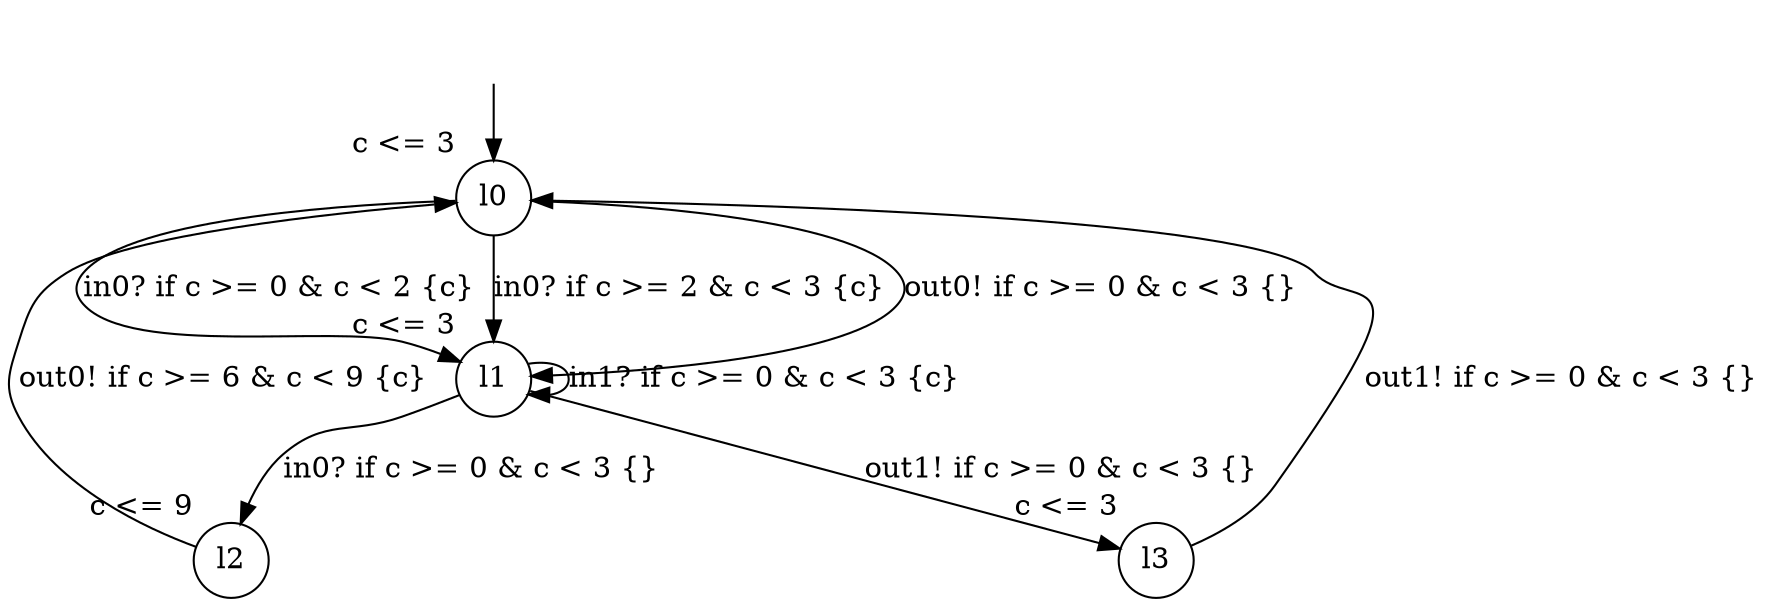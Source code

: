 digraph g {
__start0 [label="" shape="none"];
l0 [shape="circle" margin=0 label="l0", xlabel="c <= 3"];
l1 [shape="circle" margin=0 label="l1", xlabel="c <= 3"];
l2 [shape="circle" margin=0 label="l2", xlabel="c <= 9"];
l3 [shape="circle" margin=0 label="l3", xlabel="c <= 3"];
l0 -> l1 [label="in0? if c >= 2 & c < 3 {c} "];
l0 -> l1 [label="out0! if c >= 0 & c < 3 {} "];
l0 -> l1 [label="in0? if c >= 0 & c < 2 {c} "];
l1 -> l1 [label="in1? if c >= 0 & c < 3 {c} "];
l1 -> l3 [label="out1! if c >= 0 & c < 3 {} "];
l1 -> l2 [label="in0? if c >= 0 & c < 3 {} "];
l2 -> l0 [label="out0! if c >= 6 & c < 9 {c} "];
l3 -> l0 [label="out1! if c >= 0 & c < 3 {} "];
__start0 -> l0;
}

